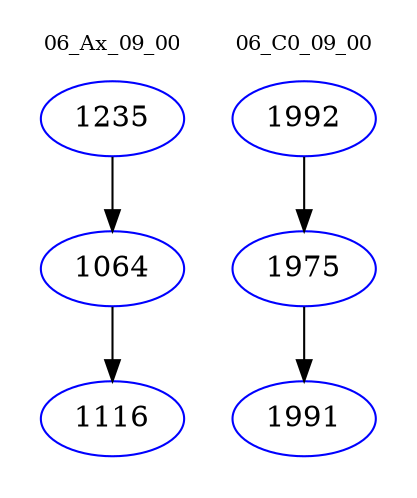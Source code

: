 digraph{
subgraph cluster_0 {
color = white
label = "06_Ax_09_00";
fontsize=10;
T0_1235 [label="1235", color="blue"]
T0_1235 -> T0_1064 [color="black"]
T0_1064 [label="1064", color="blue"]
T0_1064 -> T0_1116 [color="black"]
T0_1116 [label="1116", color="blue"]
}
subgraph cluster_1 {
color = white
label = "06_C0_09_00";
fontsize=10;
T1_1992 [label="1992", color="blue"]
T1_1992 -> T1_1975 [color="black"]
T1_1975 [label="1975", color="blue"]
T1_1975 -> T1_1991 [color="black"]
T1_1991 [label="1991", color="blue"]
}
}
